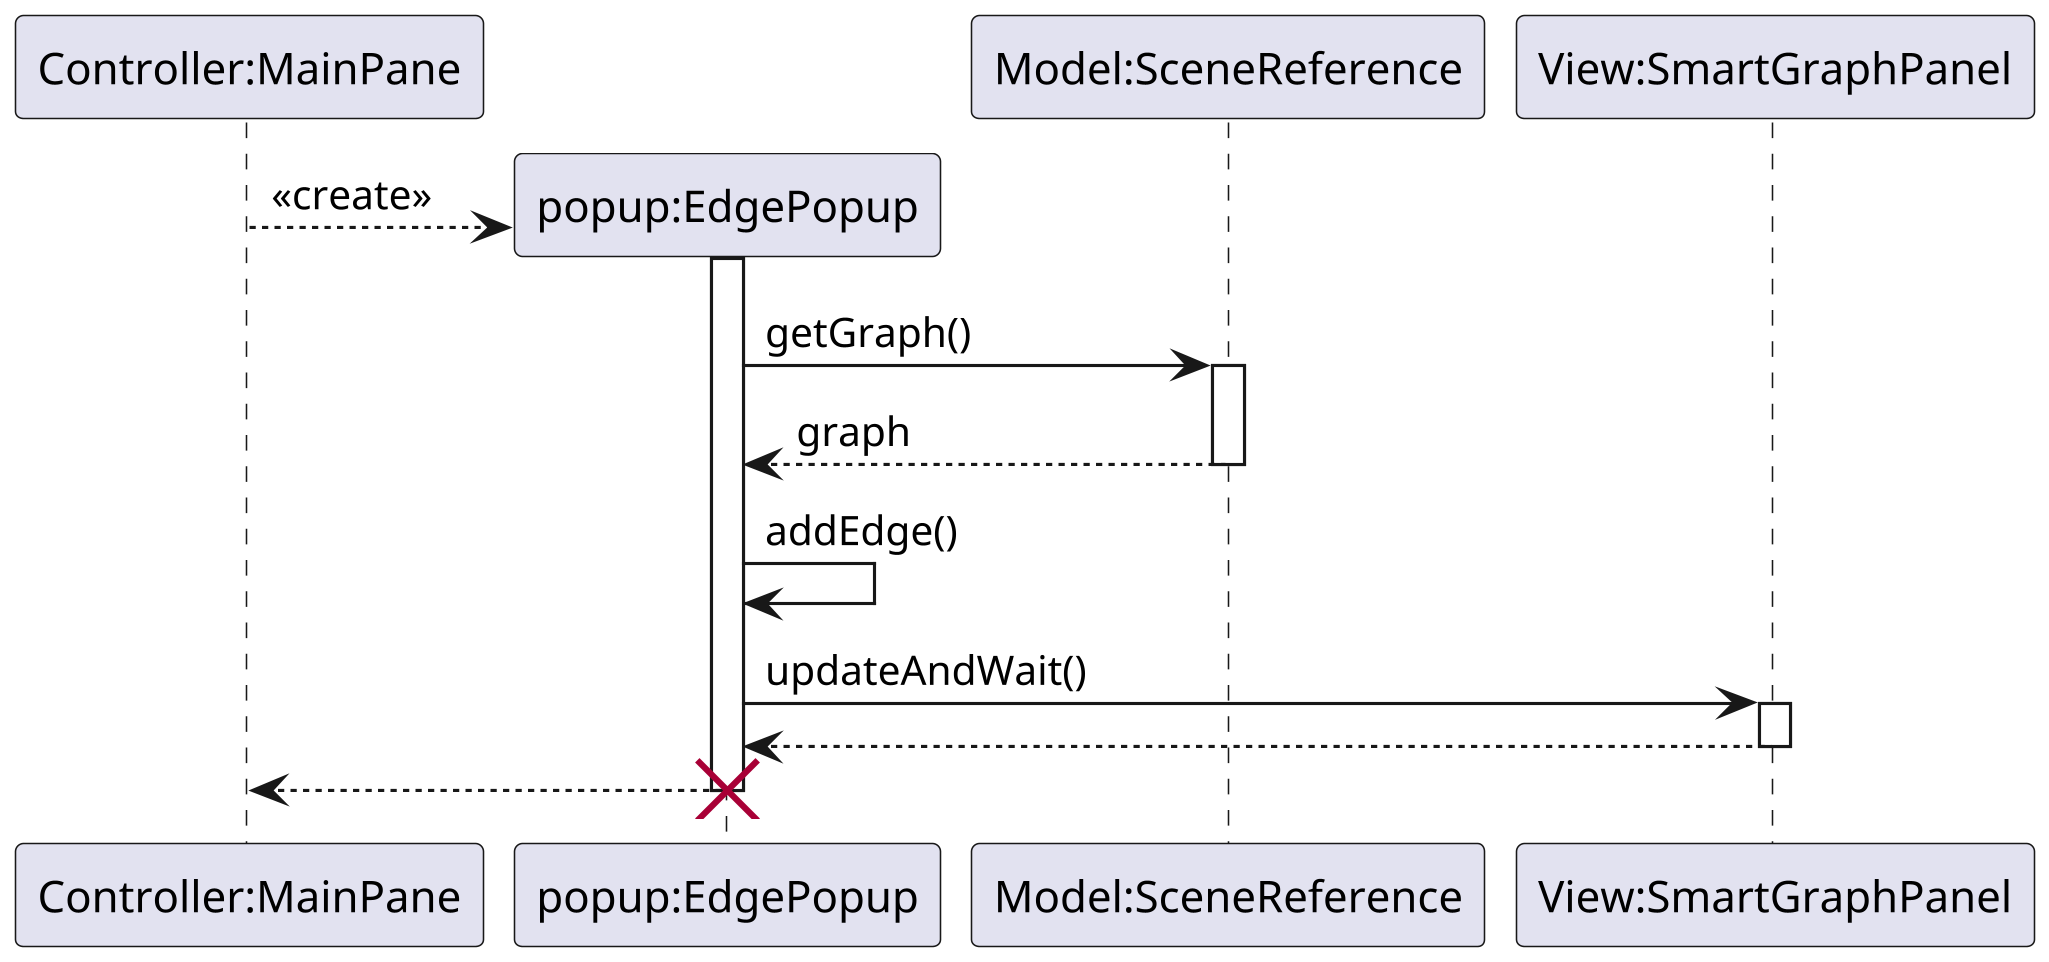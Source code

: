 @startuml
skinparam dpi 300
"Controller:MainPane" --> "popup:EdgePopup" ** : <<create>>
activate "popup:EdgePopup"
"popup:EdgePopup" -> "Model:SceneReference" : getGraph()
activate "Model:SceneReference"
"popup:EdgePopup" <-- "Model:SceneReference" : graph
deactivate "Model:SceneReference"
"popup:EdgePopup" -> "popup:EdgePopup" : addEdge()
"popup:EdgePopup" -> "View:SmartGraphPanel" : updateAndWait()
activate "View:SmartGraphPanel"
"popup:EdgePopup" <-- "View:SmartGraphPanel"
deactivate "View:SmartGraphPanel"
"Controller:MainPane" <-- "popup:EdgePopup" 
destroy "popup:EdgePopup"
             
@enduml